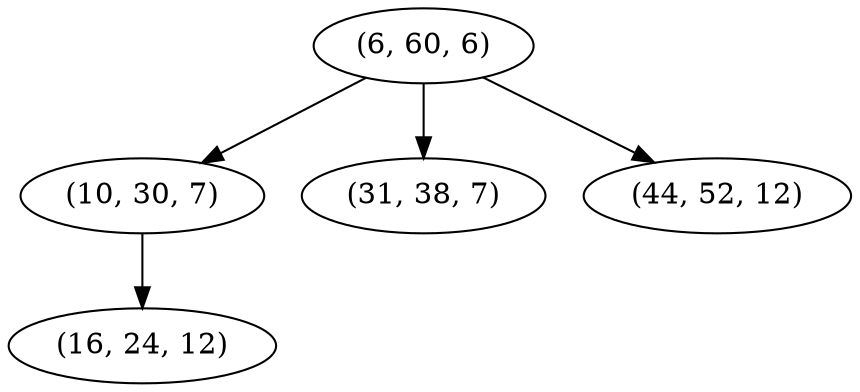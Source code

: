 digraph tree {
    "(6, 60, 6)";
    "(10, 30, 7)";
    "(16, 24, 12)";
    "(31, 38, 7)";
    "(44, 52, 12)";
    "(6, 60, 6)" -> "(10, 30, 7)";
    "(6, 60, 6)" -> "(31, 38, 7)";
    "(6, 60, 6)" -> "(44, 52, 12)";
    "(10, 30, 7)" -> "(16, 24, 12)";
}
